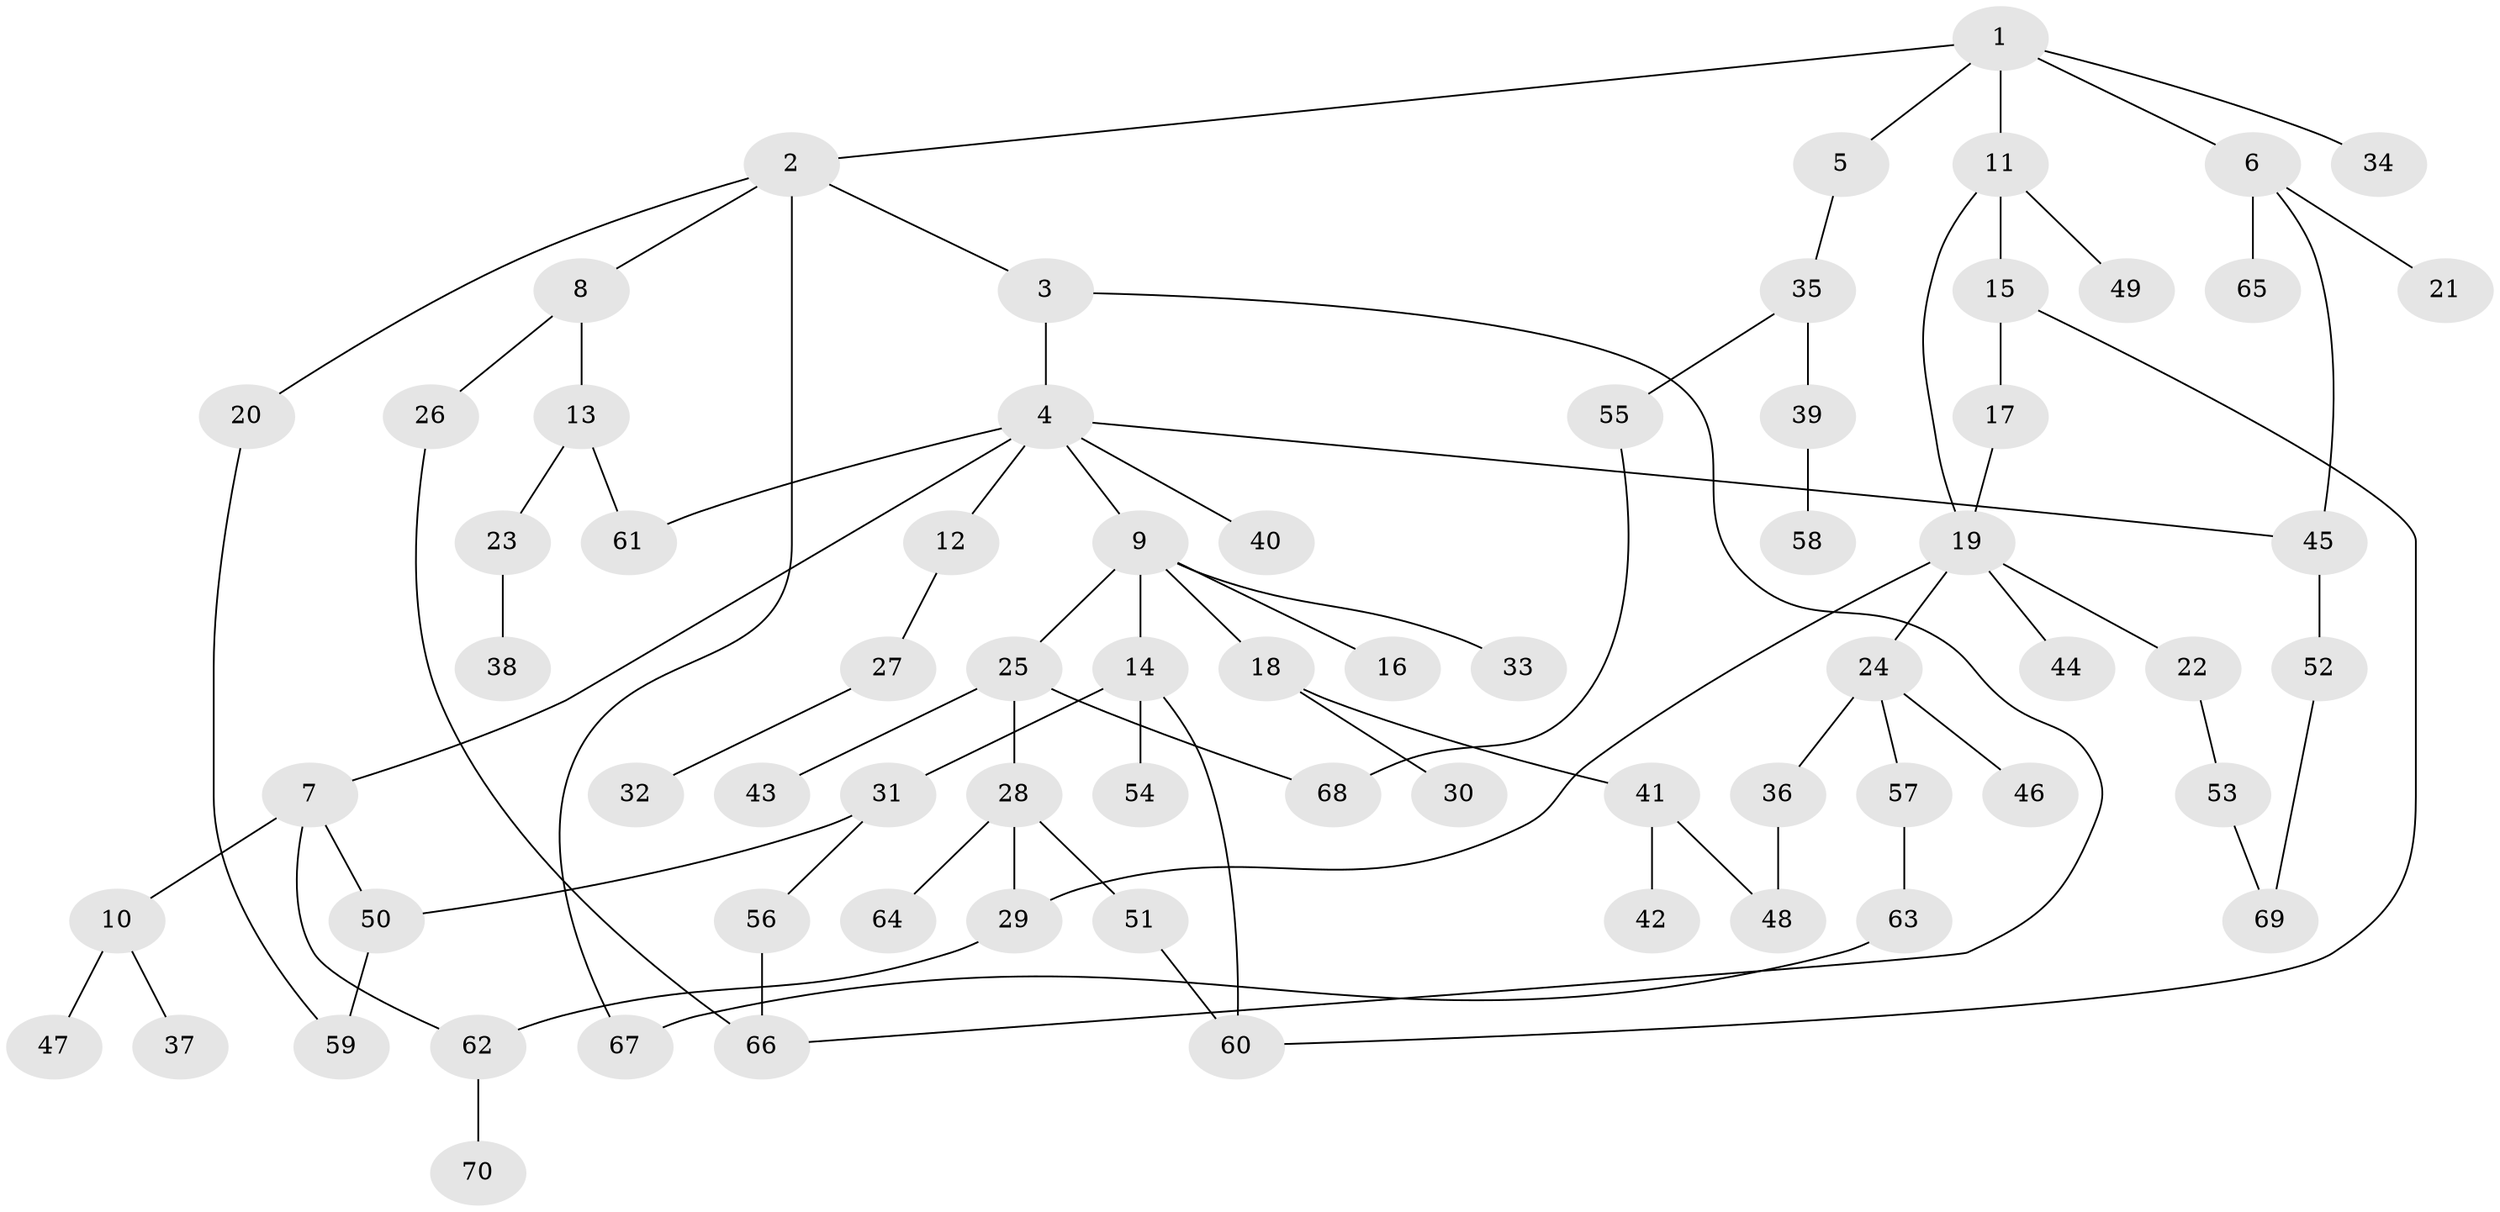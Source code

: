 // Generated by graph-tools (version 1.1) at 2025/10/02/27/25 16:10:53]
// undirected, 70 vertices, 84 edges
graph export_dot {
graph [start="1"]
  node [color=gray90,style=filled];
  1;
  2;
  3;
  4;
  5;
  6;
  7;
  8;
  9;
  10;
  11;
  12;
  13;
  14;
  15;
  16;
  17;
  18;
  19;
  20;
  21;
  22;
  23;
  24;
  25;
  26;
  27;
  28;
  29;
  30;
  31;
  32;
  33;
  34;
  35;
  36;
  37;
  38;
  39;
  40;
  41;
  42;
  43;
  44;
  45;
  46;
  47;
  48;
  49;
  50;
  51;
  52;
  53;
  54;
  55;
  56;
  57;
  58;
  59;
  60;
  61;
  62;
  63;
  64;
  65;
  66;
  67;
  68;
  69;
  70;
  1 -- 2;
  1 -- 5;
  1 -- 6;
  1 -- 11;
  1 -- 34;
  2 -- 3;
  2 -- 8;
  2 -- 20;
  2 -- 67;
  3 -- 4;
  3 -- 66;
  4 -- 7;
  4 -- 9;
  4 -- 12;
  4 -- 40;
  4 -- 61;
  4 -- 45;
  5 -- 35;
  6 -- 21;
  6 -- 45;
  6 -- 65;
  7 -- 10;
  7 -- 62;
  7 -- 50;
  8 -- 13;
  8 -- 26;
  9 -- 14;
  9 -- 16;
  9 -- 18;
  9 -- 25;
  9 -- 33;
  10 -- 37;
  10 -- 47;
  11 -- 15;
  11 -- 49;
  11 -- 19;
  12 -- 27;
  13 -- 23;
  13 -- 61;
  14 -- 31;
  14 -- 54;
  14 -- 60;
  15 -- 17;
  15 -- 60;
  17 -- 19;
  18 -- 30;
  18 -- 41;
  19 -- 22;
  19 -- 24;
  19 -- 44;
  19 -- 29;
  20 -- 59;
  22 -- 53;
  23 -- 38;
  24 -- 36;
  24 -- 46;
  24 -- 57;
  25 -- 28;
  25 -- 43;
  25 -- 68;
  26 -- 66;
  27 -- 32;
  28 -- 29;
  28 -- 51;
  28 -- 64;
  29 -- 62;
  31 -- 50;
  31 -- 56;
  35 -- 39;
  35 -- 55;
  36 -- 48;
  39 -- 58;
  41 -- 42;
  41 -- 48;
  45 -- 52;
  50 -- 59;
  51 -- 60;
  52 -- 69;
  53 -- 69;
  55 -- 68;
  56 -- 66;
  57 -- 63;
  62 -- 70;
  63 -- 67;
}
